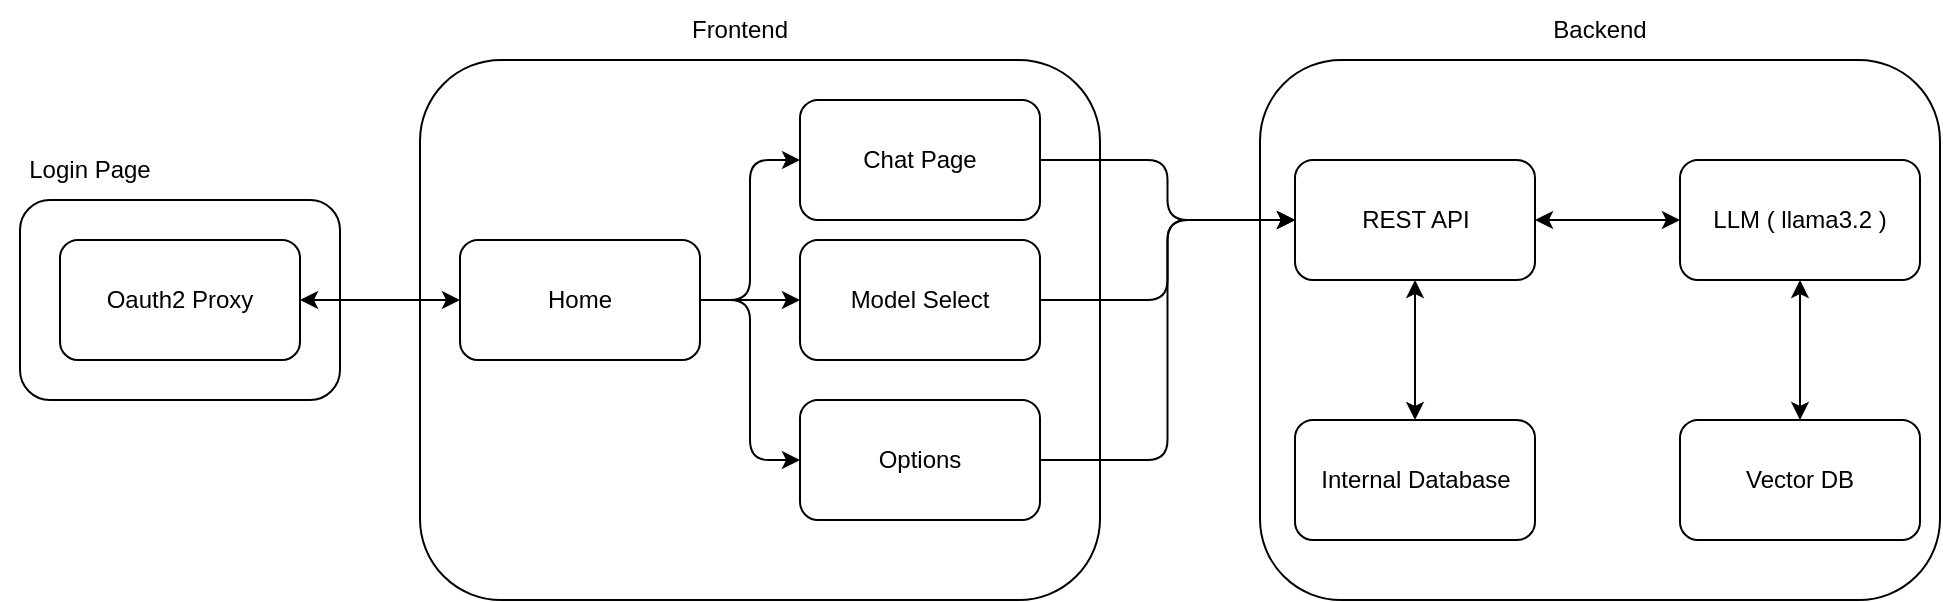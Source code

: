 <mxfile>
    <diagram id="UWU9yrfVLj3En8_xCBOz" name="Overall">
        <mxGraphModel dx="1699" dy="621" grid="1" gridSize="10" guides="1" tooltips="1" connect="1" arrows="1" fold="1" page="1" pageScale="1" pageWidth="850" pageHeight="1100" math="0" shadow="0">
            <root>
                <mxCell id="0"/>
                <mxCell id="1" parent="0"/>
                <mxCell id="3" value="" style="rounded=1;whiteSpace=wrap;html=1;" parent="1" vertex="1">
                    <mxGeometry x="120" y="200" width="340" height="270" as="geometry"/>
                </mxCell>
                <mxCell id="29" value="" style="rounded=1;whiteSpace=wrap;html=1;" parent="1" vertex="1">
                    <mxGeometry x="-80" y="270" width="160" height="100" as="geometry"/>
                </mxCell>
                <mxCell id="28" style="edgeStyle=orthogonalEdgeStyle;html=1;entryX=0;entryY=0.5;entryDx=0;entryDy=0;startArrow=classic;startFill=1;endArrow=classic;endFill=1;" parent="1" source="2" target="11" edge="1">
                    <mxGeometry relative="1" as="geometry"/>
                </mxCell>
                <mxCell id="2" value="Oauth2 Proxy" style="rounded=1;whiteSpace=wrap;html=1;" parent="1" vertex="1">
                    <mxGeometry x="-60" y="290" width="120" height="60" as="geometry"/>
                </mxCell>
                <mxCell id="4" value="" style="rounded=1;whiteSpace=wrap;html=1;" parent="1" vertex="1">
                    <mxGeometry x="540" y="200" width="340" height="270" as="geometry"/>
                </mxCell>
                <mxCell id="5" value="Frontend" style="text;html=1;strokeColor=none;fillColor=none;align=center;verticalAlign=middle;whiteSpace=wrap;rounded=0;" parent="1" vertex="1">
                    <mxGeometry x="250" y="170" width="60" height="30" as="geometry"/>
                </mxCell>
                <mxCell id="7" value="Backend" style="text;html=1;strokeColor=none;fillColor=none;align=center;verticalAlign=middle;whiteSpace=wrap;rounded=0;" parent="1" vertex="1">
                    <mxGeometry x="680" y="170" width="60" height="30" as="geometry"/>
                </mxCell>
                <mxCell id="15" style="edgeStyle=orthogonalEdgeStyle;html=1;entryX=0;entryY=0.5;entryDx=0;entryDy=0;" parent="1" source="10" target="14" edge="1">
                    <mxGeometry relative="1" as="geometry"/>
                </mxCell>
                <mxCell id="10" value="Chat Page" style="rounded=1;whiteSpace=wrap;html=1;" parent="1" vertex="1">
                    <mxGeometry x="310" y="220" width="120" height="60" as="geometry"/>
                </mxCell>
                <mxCell id="19" style="edgeStyle=orthogonalEdgeStyle;html=1;entryX=0;entryY=0.5;entryDx=0;entryDy=0;" parent="1" source="11" target="10" edge="1">
                    <mxGeometry relative="1" as="geometry"/>
                </mxCell>
                <mxCell id="21" style="edgeStyle=orthogonalEdgeStyle;html=1;entryX=0;entryY=0.5;entryDx=0;entryDy=0;" parent="1" source="11" target="12" edge="1">
                    <mxGeometry relative="1" as="geometry"/>
                </mxCell>
                <mxCell id="p1TXQrBb3vgy2d-HC9ok-31" style="edgeStyle=orthogonalEdgeStyle;html=1;entryX=0;entryY=0.5;entryDx=0;entryDy=0;startArrow=none;startFill=0;endArrow=classic;endFill=1;" parent="1" source="11" target="p1TXQrBb3vgy2d-HC9ok-30" edge="1">
                    <mxGeometry relative="1" as="geometry"/>
                </mxCell>
                <mxCell id="11" value="Home" style="rounded=1;whiteSpace=wrap;html=1;" parent="1" vertex="1">
                    <mxGeometry x="140" y="290" width="120" height="60" as="geometry"/>
                </mxCell>
                <mxCell id="16" style="edgeStyle=orthogonalEdgeStyle;html=1;entryX=0;entryY=0.5;entryDx=0;entryDy=0;" parent="1" source="12" target="14" edge="1">
                    <mxGeometry relative="1" as="geometry"/>
                </mxCell>
                <mxCell id="12" value="Model Select" style="rounded=1;whiteSpace=wrap;html=1;" parent="1" vertex="1">
                    <mxGeometry x="310" y="290" width="120" height="60" as="geometry"/>
                </mxCell>
                <mxCell id="23" style="edgeStyle=orthogonalEdgeStyle;html=1;entryX=0.5;entryY=0;entryDx=0;entryDy=0;endArrow=classic;endFill=1;startArrow=classic;startFill=1;" parent="1" source="14" target="22" edge="1">
                    <mxGeometry relative="1" as="geometry"/>
                </mxCell>
                <mxCell id="25" style="edgeStyle=orthogonalEdgeStyle;html=1;entryX=0;entryY=0.5;entryDx=0;entryDy=0;startArrow=classic;startFill=1;endArrow=classic;endFill=1;" parent="1" source="14" target="24" edge="1">
                    <mxGeometry relative="1" as="geometry"/>
                </mxCell>
                <mxCell id="14" value="REST API" style="rounded=1;whiteSpace=wrap;html=1;" parent="1" vertex="1">
                    <mxGeometry x="557.5" y="250" width="120" height="60" as="geometry"/>
                </mxCell>
                <mxCell id="22" value="Internal Database" style="rounded=1;whiteSpace=wrap;html=1;" parent="1" vertex="1">
                    <mxGeometry x="557.5" y="380" width="120" height="60" as="geometry"/>
                </mxCell>
                <mxCell id="27" style="edgeStyle=orthogonalEdgeStyle;html=1;startArrow=classic;startFill=1;endArrow=classic;endFill=1;" parent="1" source="24" target="26" edge="1">
                    <mxGeometry relative="1" as="geometry"/>
                </mxCell>
                <mxCell id="24" value="LLM ( llama3.2 )" style="rounded=1;whiteSpace=wrap;html=1;" parent="1" vertex="1">
                    <mxGeometry x="750" y="250" width="120" height="60" as="geometry"/>
                </mxCell>
                <mxCell id="26" value="Vector DB" style="rounded=1;whiteSpace=wrap;html=1;" parent="1" vertex="1">
                    <mxGeometry x="750" y="380" width="120" height="60" as="geometry"/>
                </mxCell>
                <mxCell id="30" value="Login Page" style="text;html=1;strokeColor=none;fillColor=none;align=center;verticalAlign=middle;whiteSpace=wrap;rounded=0;" parent="1" vertex="1">
                    <mxGeometry x="-90" y="240" width="90" height="30" as="geometry"/>
                </mxCell>
                <mxCell id="p1TXQrBb3vgy2d-HC9ok-32" style="edgeStyle=orthogonalEdgeStyle;html=1;entryX=0;entryY=0.5;entryDx=0;entryDy=0;startArrow=none;startFill=0;endArrow=classic;endFill=1;" parent="1" source="p1TXQrBb3vgy2d-HC9ok-30" target="14" edge="1">
                    <mxGeometry relative="1" as="geometry"/>
                </mxCell>
                <mxCell id="p1TXQrBb3vgy2d-HC9ok-30" value="Options" style="rounded=1;whiteSpace=wrap;html=1;" parent="1" vertex="1">
                    <mxGeometry x="310" y="370" width="120" height="60" as="geometry"/>
                </mxCell>
            </root>
        </mxGraphModel>
    </diagram>
    <diagram id="uhJoJgP5bdGmIqc_Bq1v" name="User Journey">
        <mxGraphModel dx="849" dy="621" grid="1" gridSize="10" guides="1" tooltips="1" connect="1" arrows="1" fold="1" page="1" pageScale="1" pageWidth="850" pageHeight="1100" math="0" shadow="0">
            <root>
                <mxCell id="0"/>
                <mxCell id="1" parent="0"/>
                <mxCell id="PY_5V-qxE0xhI6i5ee8Q-2" style="edgeStyle=orthogonalEdgeStyle;html=1;entryX=0;entryY=0.5;entryDx=0;entryDy=0;startArrow=none;startFill=0;endArrow=classic;endFill=1;" parent="1" source="hA45c0c0DXqP8DS8I18_-1" target="PY_5V-qxE0xhI6i5ee8Q-1" edge="1">
                    <mxGeometry relative="1" as="geometry"/>
                </mxCell>
                <mxCell id="hA45c0c0DXqP8DS8I18_-1" value="User" style="shape=umlActor;verticalLabelPosition=bottom;verticalAlign=top;html=1;outlineConnect=0;" parent="1" vertex="1">
                    <mxGeometry x="35" y="170" width="30" height="60" as="geometry"/>
                </mxCell>
                <mxCell id="PY_5V-qxE0xhI6i5ee8Q-4" style="edgeStyle=orthogonalEdgeStyle;html=1;startArrow=none;startFill=0;endArrow=classic;endFill=1;" parent="1" source="PY_5V-qxE0xhI6i5ee8Q-1" edge="1">
                    <mxGeometry relative="1" as="geometry">
                        <mxPoint x="315" y="200" as="targetPoint"/>
                    </mxGeometry>
                </mxCell>
                <mxCell id="PY_5V-qxE0xhI6i5ee8Q-1" value="Login" style="rounded=1;whiteSpace=wrap;html=1;" parent="1" vertex="1">
                    <mxGeometry x="145" y="170" width="120" height="60" as="geometry"/>
                </mxCell>
                <mxCell id="PY_5V-qxE0xhI6i5ee8Q-3" value="" style="rounded=1;whiteSpace=wrap;html=1;" parent="1" vertex="1">
                    <mxGeometry x="315" y="170" width="120" height="200" as="geometry"/>
                </mxCell>
                <mxCell id="PY_5V-qxE0xhI6i5ee8Q-28" style="edgeStyle=orthogonalEdgeStyle;html=1;entryX=0;entryY=0.5;entryDx=0;entryDy=0;startArrow=none;startFill=0;endArrow=classic;endFill=1;" parent="1" source="PY_5V-qxE0xhI6i5ee8Q-5" target="PY_5V-qxE0xhI6i5ee8Q-9" edge="1">
                    <mxGeometry relative="1" as="geometry"/>
                </mxCell>
                <mxCell id="PY_5V-qxE0xhI6i5ee8Q-30" style="edgeStyle=orthogonalEdgeStyle;html=1;entryX=0;entryY=0.5;entryDx=0;entryDy=0;startArrow=none;startFill=0;endArrow=classic;endFill=1;" parent="1" source="PY_5V-qxE0xhI6i5ee8Q-5" target="PY_5V-qxE0xhI6i5ee8Q-29" edge="1">
                    <mxGeometry relative="1" as="geometry"/>
                </mxCell>
                <mxCell id="PY_5V-qxE0xhI6i5ee8Q-32" style="edgeStyle=orthogonalEdgeStyle;html=1;entryX=0;entryY=0.5;entryDx=0;entryDy=0;startArrow=none;startFill=0;endArrow=classic;endFill=1;" parent="1" source="PY_5V-qxE0xhI6i5ee8Q-5" target="PY_5V-qxE0xhI6i5ee8Q-31" edge="1">
                    <mxGeometry relative="1" as="geometry"/>
                </mxCell>
                <mxCell id="PY_5V-qxE0xhI6i5ee8Q-5" value="Chat Page" style="rounded=1;whiteSpace=wrap;html=1;" parent="1" vertex="1">
                    <mxGeometry x="325" y="185" width="100" height="45" as="geometry"/>
                </mxCell>
                <mxCell id="PY_5V-qxE0xhI6i5ee8Q-7" value="Home" style="text;html=1;strokeColor=none;fillColor=none;align=center;verticalAlign=middle;whiteSpace=wrap;rounded=0;" parent="1" vertex="1">
                    <mxGeometry x="345" y="140" width="60" height="30" as="geometry"/>
                </mxCell>
                <mxCell id="PY_5V-qxE0xhI6i5ee8Q-8" value="Model Select" style="rounded=1;whiteSpace=wrap;html=1;" parent="1" vertex="1">
                    <mxGeometry x="325" y="247.5" width="100" height="45" as="geometry"/>
                </mxCell>
                <mxCell id="PY_5V-qxE0xhI6i5ee8Q-9" value="Chat History" style="rounded=1;whiteSpace=wrap;html=1;" parent="1" vertex="1">
                    <mxGeometry x="510" y="50" width="100" height="45" as="geometry"/>
                </mxCell>
                <mxCell id="PY_5V-qxE0xhI6i5ee8Q-12" style="edgeStyle=orthogonalEdgeStyle;html=1;entryX=0;entryY=0.5;entryDx=0;entryDy=0;startArrow=none;startFill=0;endArrow=classic;endFill=1;" parent="1" source="PY_5V-qxE0xhI6i5ee8Q-10" target="PY_5V-qxE0xhI6i5ee8Q-11" edge="1">
                    <mxGeometry relative="1" as="geometry"/>
                </mxCell>
                <mxCell id="PY_5V-qxE0xhI6i5ee8Q-16" style="edgeStyle=orthogonalEdgeStyle;html=1;entryX=0;entryY=0.5;entryDx=0;entryDy=0;startArrow=none;startFill=0;endArrow=classic;endFill=1;" parent="1" source="PY_5V-qxE0xhI6i5ee8Q-10" target="PY_5V-qxE0xhI6i5ee8Q-15" edge="1">
                    <mxGeometry relative="1" as="geometry"/>
                </mxCell>
                <mxCell id="PY_5V-qxE0xhI6i5ee8Q-18" style="edgeStyle=orthogonalEdgeStyle;html=1;entryX=0;entryY=0.5;entryDx=0;entryDy=0;startArrow=none;startFill=0;endArrow=classic;endFill=1;" parent="1" source="PY_5V-qxE0xhI6i5ee8Q-10" target="PY_5V-qxE0xhI6i5ee8Q-17" edge="1">
                    <mxGeometry relative="1" as="geometry"/>
                </mxCell>
                <mxCell id="PY_5V-qxE0xhI6i5ee8Q-20" style="edgeStyle=orthogonalEdgeStyle;html=1;entryX=0;entryY=0.5;entryDx=0;entryDy=0;startArrow=none;startFill=0;endArrow=classic;endFill=1;" parent="1" source="PY_5V-qxE0xhI6i5ee8Q-10" target="PY_5V-qxE0xhI6i5ee8Q-19" edge="1">
                    <mxGeometry relative="1" as="geometry"/>
                </mxCell>
                <mxCell id="PY_5V-qxE0xhI6i5ee8Q-10" value="Options" style="rounded=1;whiteSpace=wrap;html=1;" parent="1" vertex="1">
                    <mxGeometry x="325" y="310" width="100" height="45" as="geometry"/>
                </mxCell>
                <mxCell id="PY_5V-qxE0xhI6i5ee8Q-23" value="" style="edgeStyle=orthogonalEdgeStyle;html=1;startArrow=none;startFill=0;endArrow=classic;endFill=1;" parent="1" source="PY_5V-qxE0xhI6i5ee8Q-11" target="PY_5V-qxE0xhI6i5ee8Q-22" edge="1">
                    <mxGeometry relative="1" as="geometry"/>
                </mxCell>
                <mxCell id="PY_5V-qxE0xhI6i5ee8Q-25" style="edgeStyle=orthogonalEdgeStyle;html=1;entryX=0;entryY=0.5;entryDx=0;entryDy=0;startArrow=none;startFill=0;endArrow=classic;endFill=1;" parent="1" source="PY_5V-qxE0xhI6i5ee8Q-11" target="PY_5V-qxE0xhI6i5ee8Q-24" edge="1">
                    <mxGeometry relative="1" as="geometry"/>
                </mxCell>
                <mxCell id="PY_5V-qxE0xhI6i5ee8Q-27" style="edgeStyle=orthogonalEdgeStyle;html=1;entryX=0;entryY=0.5;entryDx=0;entryDy=0;startArrow=none;startFill=0;endArrow=classic;endFill=1;" parent="1" source="PY_5V-qxE0xhI6i5ee8Q-11" target="PY_5V-qxE0xhI6i5ee8Q-26" edge="1">
                    <mxGeometry relative="1" as="geometry"/>
                </mxCell>
                <mxCell id="PY_5V-qxE0xhI6i5ee8Q-36" style="edgeStyle=orthogonalEdgeStyle;html=1;entryX=0;entryY=0.5;entryDx=0;entryDy=0;startArrow=none;startFill=0;endArrow=classic;endFill=1;" parent="1" source="PY_5V-qxE0xhI6i5ee8Q-11" target="PY_5V-qxE0xhI6i5ee8Q-35" edge="1">
                    <mxGeometry relative="1" as="geometry"/>
                </mxCell>
                <mxCell id="PY_5V-qxE0xhI6i5ee8Q-11" value="Model Create &amp;amp; Adjust" style="rounded=1;whiteSpace=wrap;html=1;" parent="1" vertex="1">
                    <mxGeometry x="510" y="477.5" width="160" height="60" as="geometry"/>
                </mxCell>
                <mxCell id="PY_5V-qxE0xhI6i5ee8Q-15" value="Datasets Create" style="rounded=1;whiteSpace=wrap;html=1;" parent="1" vertex="1">
                    <mxGeometry x="510" y="555" width="120" height="60" as="geometry"/>
                </mxCell>
                <mxCell id="PY_5V-qxE0xhI6i5ee8Q-17" value="Prompt template" style="rounded=1;whiteSpace=wrap;html=1;" parent="1" vertex="1">
                    <mxGeometry x="510" y="635" width="120" height="60" as="geometry"/>
                </mxCell>
                <mxCell id="PY_5V-qxE0xhI6i5ee8Q-19" value="Response Config" style="rounded=1;whiteSpace=wrap;html=1;" parent="1" vertex="1">
                    <mxGeometry x="510" y="405" width="120" height="60" as="geometry"/>
                </mxCell>
                <mxCell id="PY_5V-qxE0xhI6i5ee8Q-22" value="Parameter" style="whiteSpace=wrap;html=1;rounded=1;" parent="1" vertex="1">
                    <mxGeometry x="720" y="477.5" width="120" height="60" as="geometry"/>
                </mxCell>
                <mxCell id="PY_5V-qxE0xhI6i5ee8Q-24" value="Top K &amp;amp; P" style="whiteSpace=wrap;html=1;rounded=1;" parent="1" vertex="1">
                    <mxGeometry x="720" y="555" width="120" height="60" as="geometry"/>
                </mxCell>
                <mxCell id="PY_5V-qxE0xhI6i5ee8Q-26" value="Select Datasets" style="whiteSpace=wrap;html=1;rounded=1;" parent="1" vertex="1">
                    <mxGeometry x="720" y="405" width="120" height="60" as="geometry"/>
                </mxCell>
                <mxCell id="PY_5V-qxE0xhI6i5ee8Q-29" value="Model Select" style="rounded=1;whiteSpace=wrap;html=1;" parent="1" vertex="1">
                    <mxGeometry x="510" y="120" width="100" height="45" as="geometry"/>
                </mxCell>
                <mxCell id="PY_5V-qxE0xhI6i5ee8Q-31" value="Prompt" style="rounded=1;whiteSpace=wrap;html=1;" parent="1" vertex="1">
                    <mxGeometry x="510" y="185" width="100" height="45" as="geometry"/>
                </mxCell>
                <mxCell id="PY_5V-qxE0xhI6i5ee8Q-35" value="Temperature" style="whiteSpace=wrap;html=1;rounded=1;" parent="1" vertex="1">
                    <mxGeometry x="720" y="635" width="120" height="60" as="geometry"/>
                </mxCell>
            </root>
        </mxGraphModel>
    </diagram>
    <diagram id="uUxM_Npg-BbKzg_WnnOg" name="Login Architecture">
        <mxGraphModel dx="849" dy="621" grid="1" gridSize="10" guides="1" tooltips="1" connect="1" arrows="1" fold="1" page="1" pageScale="1" pageWidth="850" pageHeight="1100" math="0" shadow="0">
            <root>
                <mxCell id="0"/>
                <mxCell id="1" parent="0"/>
            </root>
        </mxGraphModel>
    </diagram>
    <diagram id="aIUs13HwPhJ97i6IKoqL" name="Frontend">
        <mxGraphModel dx="849" dy="621" grid="1" gridSize="10" guides="1" tooltips="1" connect="1" arrows="1" fold="1" page="1" pageScale="1" pageWidth="850" pageHeight="1100" math="0" shadow="0">
            <root>
                <mxCell id="0"/>
                <mxCell id="1" parent="0"/>
            </root>
        </mxGraphModel>
    </diagram>
    <diagram id="qUOfw44BjjRankXvTfsQ" name="Backend">
        <mxGraphModel dx="849" dy="621" grid="1" gridSize="10" guides="1" tooltips="1" connect="1" arrows="1" fold="1" page="1" pageScale="1" pageWidth="850" pageHeight="1100" math="0" shadow="0">
            <root>
                <mxCell id="0"/>
                <mxCell id="1" parent="0"/>
            </root>
        </mxGraphModel>
    </diagram>
    <diagram id="XrW4m-w4PanP_BGBwHqZ" name="API Router">
        <mxGraphModel dx="849" dy="621" grid="1" gridSize="10" guides="1" tooltips="1" connect="1" arrows="1" fold="1" page="1" pageScale="1" pageWidth="850" pageHeight="1100" math="0" shadow="0">
            <root>
                <mxCell id="0"/>
                <mxCell id="1" parent="0"/>
                <mxCell id="KJGJXhQH9srAREduoz0Q-5" value="" style="rounded=1;whiteSpace=wrap;html=1;" parent="1" vertex="1">
                    <mxGeometry x="430" y="200" width="210" height="240" as="geometry"/>
                </mxCell>
                <mxCell id="KJGJXhQH9srAREduoz0Q-1" value="" style="rounded=1;whiteSpace=wrap;html=1;" parent="1" vertex="1">
                    <mxGeometry x="130" y="200" width="210" height="240" as="geometry"/>
                </mxCell>
                <mxCell id="KJGJXhQH9srAREduoz0Q-2" value="Frontend" style="text;html=1;strokeColor=none;fillColor=none;align=center;verticalAlign=middle;whiteSpace=wrap;rounded=0;" parent="1" vertex="1">
                    <mxGeometry x="205" y="170" width="60" height="30" as="geometry"/>
                </mxCell>
                <mxCell id="KJGJXhQH9srAREduoz0Q-3" value="Prompt" style="rounded=1;whiteSpace=wrap;html=1;" parent="1" vertex="1">
                    <mxGeometry x="175" y="220" width="120" height="30" as="geometry"/>
                </mxCell>
                <mxCell id="KJGJXhQH9srAREduoz0Q-4" value="REST API" style="rounded=1;whiteSpace=wrap;html=1;" parent="1" vertex="1">
                    <mxGeometry x="475" y="220" width="120" height="30" as="geometry"/>
                </mxCell>
                <mxCell id="KJGJXhQH9srAREduoz0Q-6" value="Backend" style="text;html=1;strokeColor=none;fillColor=none;align=center;verticalAlign=middle;whiteSpace=wrap;rounded=0;" parent="1" vertex="1">
                    <mxGeometry x="505" y="170" width="60" height="30" as="geometry"/>
                </mxCell>
            </root>
        </mxGraphModel>
    </diagram>
    <diagram id="97zRUgveVWg1ezdDAZ6k" name="RAG system">
        <mxGraphModel dx="849" dy="621" grid="1" gridSize="10" guides="1" tooltips="1" connect="1" arrows="1" fold="1" page="1" pageScale="1" pageWidth="850" pageHeight="1100" math="0" shadow="0">
            <root>
                <mxCell id="0"/>
                <mxCell id="1" parent="0"/>
                <mxCell id="3FK0M7PpJaztyaFEtY08-1" value="Prompt" style="rounded=1;whiteSpace=wrap;html=1;" parent="1" vertex="1">
                    <mxGeometry x="40" y="200" width="100" height="40" as="geometry"/>
                </mxCell>
                <mxCell id="3FK0M7PpJaztyaFEtY08-7" style="edgeStyle=orthogonalEdgeStyle;html=1;startArrow=none;startFill=0;endArrow=classic;endFill=1;" parent="1" source="3FK0M7PpJaztyaFEtY08-2" target="3FK0M7PpJaztyaFEtY08-6" edge="1">
                    <mxGeometry relative="1" as="geometry"/>
                </mxCell>
                <mxCell id="3FK0M7PpJaztyaFEtY08-2" value="Vector DB" style="rounded=1;whiteSpace=wrap;html=1;" parent="1" vertex="1">
                    <mxGeometry x="320" y="200" width="100" height="40" as="geometry"/>
                </mxCell>
                <mxCell id="3FK0M7PpJaztyaFEtY08-5" style="edgeStyle=orthogonalEdgeStyle;html=1;entryX=0;entryY=0.5;entryDx=0;entryDy=0;startArrow=none;startFill=0;endArrow=classic;endFill=1;" parent="1" source="3FK0M7PpJaztyaFEtY08-3" target="3FK0M7PpJaztyaFEtY08-2" edge="1">
                    <mxGeometry relative="1" as="geometry"/>
                </mxCell>
                <mxCell id="3FK0M7PpJaztyaFEtY08-3" value="LLM ( llama3.2 )" style="rounded=1;whiteSpace=wrap;html=1;" parent="1" vertex="1">
                    <mxGeometry x="170" y="200" width="120" height="40" as="geometry"/>
                </mxCell>
                <mxCell id="3FK0M7PpJaztyaFEtY08-4" value="" style="edgeStyle=orthogonalEdgeStyle;html=1;startArrow=none;startFill=0;endArrow=classic;endFill=1;" parent="1" source="3FK0M7PpJaztyaFEtY08-1" target="3FK0M7PpJaztyaFEtY08-3" edge="1">
                    <mxGeometry relative="1" as="geometry"/>
                </mxCell>
                <mxCell id="3FK0M7PpJaztyaFEtY08-10" style="edgeStyle=orthogonalEdgeStyle;html=1;entryX=1;entryY=0.5;entryDx=0;entryDy=0;startArrow=none;startFill=0;endArrow=classic;endFill=1;exitX=0.5;exitY=1;exitDx=0;exitDy=0;" parent="1" source="3FK0M7PpJaztyaFEtY08-6" target="3FK0M7PpJaztyaFEtY08-9" edge="1">
                    <mxGeometry relative="1" as="geometry"/>
                </mxCell>
                <mxCell id="3FK0M7PpJaztyaFEtY08-6" value="Answer" style="rounded=1;whiteSpace=wrap;html=1;" parent="1" vertex="1">
                    <mxGeometry x="450" y="200" width="100" height="40" as="geometry"/>
                </mxCell>
                <mxCell id="3FK0M7PpJaztyaFEtY08-11" style="edgeStyle=orthogonalEdgeStyle;html=1;entryX=0.5;entryY=1;entryDx=0;entryDy=0;startArrow=none;startFill=0;endArrow=classic;endFill=1;" parent="1" source="3FK0M7PpJaztyaFEtY08-9" target="3FK0M7PpJaztyaFEtY08-2" edge="1">
                    <mxGeometry relative="1" as="geometry"/>
                </mxCell>
                <mxCell id="3FK0M7PpJaztyaFEtY08-9" value="Embedding" style="rounded=1;whiteSpace=wrap;html=1;" parent="1" vertex="1">
                    <mxGeometry x="320" y="280" width="100" height="40" as="geometry"/>
                </mxCell>
                <mxCell id="3FK0M7PpJaztyaFEtY08-13" style="edgeStyle=orthogonalEdgeStyle;html=1;entryX=0.5;entryY=1;entryDx=0;entryDy=0;startArrow=none;startFill=0;endArrow=classic;endFill=1;" parent="1" source="3FK0M7PpJaztyaFEtY08-12" target="3FK0M7PpJaztyaFEtY08-9" edge="1">
                    <mxGeometry relative="1" as="geometry"/>
                </mxCell>
                <mxCell id="3FK0M7PpJaztyaFEtY08-12" value="Document ( PDF )" style="rounded=1;whiteSpace=wrap;html=1;" parent="1" vertex="1">
                    <mxGeometry x="315" y="360" width="110" height="40" as="geometry"/>
                </mxCell>
            </root>
        </mxGraphModel>
    </diagram>
</mxfile>